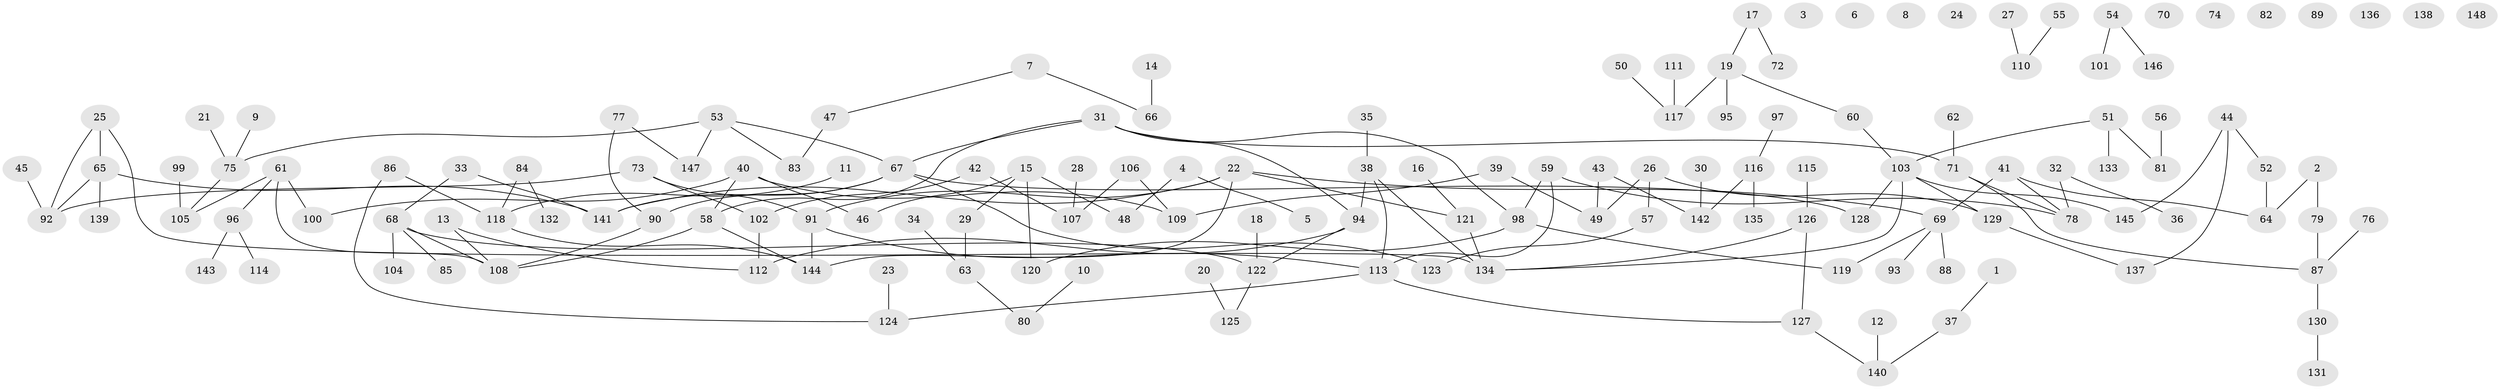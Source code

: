 // Generated by graph-tools (version 1.1) at 2025/12/03/09/25 04:12:57]
// undirected, 148 vertices, 163 edges
graph export_dot {
graph [start="1"]
  node [color=gray90,style=filled];
  1;
  2;
  3;
  4;
  5;
  6;
  7;
  8;
  9;
  10;
  11;
  12;
  13;
  14;
  15;
  16;
  17;
  18;
  19;
  20;
  21;
  22;
  23;
  24;
  25;
  26;
  27;
  28;
  29;
  30;
  31;
  32;
  33;
  34;
  35;
  36;
  37;
  38;
  39;
  40;
  41;
  42;
  43;
  44;
  45;
  46;
  47;
  48;
  49;
  50;
  51;
  52;
  53;
  54;
  55;
  56;
  57;
  58;
  59;
  60;
  61;
  62;
  63;
  64;
  65;
  66;
  67;
  68;
  69;
  70;
  71;
  72;
  73;
  74;
  75;
  76;
  77;
  78;
  79;
  80;
  81;
  82;
  83;
  84;
  85;
  86;
  87;
  88;
  89;
  90;
  91;
  92;
  93;
  94;
  95;
  96;
  97;
  98;
  99;
  100;
  101;
  102;
  103;
  104;
  105;
  106;
  107;
  108;
  109;
  110;
  111;
  112;
  113;
  114;
  115;
  116;
  117;
  118;
  119;
  120;
  121;
  122;
  123;
  124;
  125;
  126;
  127;
  128;
  129;
  130;
  131;
  132;
  133;
  134;
  135;
  136;
  137;
  138;
  139;
  140;
  141;
  142;
  143;
  144;
  145;
  146;
  147;
  148;
  1 -- 37;
  2 -- 64;
  2 -- 79;
  4 -- 5;
  4 -- 48;
  7 -- 47;
  7 -- 66;
  9 -- 75;
  10 -- 80;
  11 -- 118;
  12 -- 140;
  13 -- 108;
  13 -- 112;
  14 -- 66;
  15 -- 29;
  15 -- 46;
  15 -- 48;
  15 -- 120;
  16 -- 121;
  17 -- 19;
  17 -- 72;
  18 -- 122;
  19 -- 60;
  19 -- 95;
  19 -- 117;
  20 -- 125;
  21 -- 75;
  22 -- 69;
  22 -- 91;
  22 -- 121;
  22 -- 141;
  22 -- 144;
  23 -- 124;
  25 -- 65;
  25 -- 92;
  25 -- 134;
  26 -- 49;
  26 -- 57;
  26 -- 129;
  27 -- 110;
  28 -- 107;
  29 -- 63;
  30 -- 142;
  31 -- 58;
  31 -- 67;
  31 -- 71;
  31 -- 94;
  31 -- 98;
  32 -- 36;
  32 -- 78;
  33 -- 68;
  33 -- 141;
  34 -- 63;
  35 -- 38;
  37 -- 140;
  38 -- 94;
  38 -- 113;
  38 -- 134;
  39 -- 49;
  39 -- 109;
  40 -- 46;
  40 -- 58;
  40 -- 100;
  40 -- 109;
  41 -- 64;
  41 -- 69;
  41 -- 78;
  42 -- 102;
  42 -- 107;
  43 -- 49;
  43 -- 142;
  44 -- 52;
  44 -- 137;
  44 -- 145;
  45 -- 92;
  47 -- 83;
  50 -- 117;
  51 -- 81;
  51 -- 103;
  51 -- 133;
  52 -- 64;
  53 -- 67;
  53 -- 75;
  53 -- 83;
  53 -- 147;
  54 -- 101;
  54 -- 146;
  55 -- 110;
  56 -- 81;
  57 -- 123;
  58 -- 108;
  58 -- 144;
  59 -- 78;
  59 -- 98;
  59 -- 113;
  60 -- 103;
  61 -- 96;
  61 -- 100;
  61 -- 105;
  61 -- 108;
  62 -- 71;
  63 -- 80;
  65 -- 92;
  65 -- 139;
  65 -- 141;
  67 -- 90;
  67 -- 123;
  67 -- 128;
  67 -- 141;
  68 -- 85;
  68 -- 104;
  68 -- 108;
  68 -- 122;
  69 -- 88;
  69 -- 93;
  69 -- 119;
  71 -- 78;
  71 -- 87;
  73 -- 91;
  73 -- 92;
  73 -- 102;
  75 -- 105;
  76 -- 87;
  77 -- 90;
  77 -- 147;
  79 -- 87;
  84 -- 118;
  84 -- 132;
  86 -- 118;
  86 -- 124;
  87 -- 130;
  90 -- 108;
  91 -- 113;
  91 -- 144;
  94 -- 112;
  94 -- 122;
  96 -- 114;
  96 -- 143;
  97 -- 116;
  98 -- 119;
  98 -- 120;
  99 -- 105;
  102 -- 112;
  103 -- 128;
  103 -- 129;
  103 -- 134;
  103 -- 145;
  106 -- 107;
  106 -- 109;
  111 -- 117;
  113 -- 124;
  113 -- 127;
  115 -- 126;
  116 -- 135;
  116 -- 142;
  118 -- 144;
  121 -- 134;
  122 -- 125;
  126 -- 127;
  126 -- 134;
  127 -- 140;
  129 -- 137;
  130 -- 131;
}
